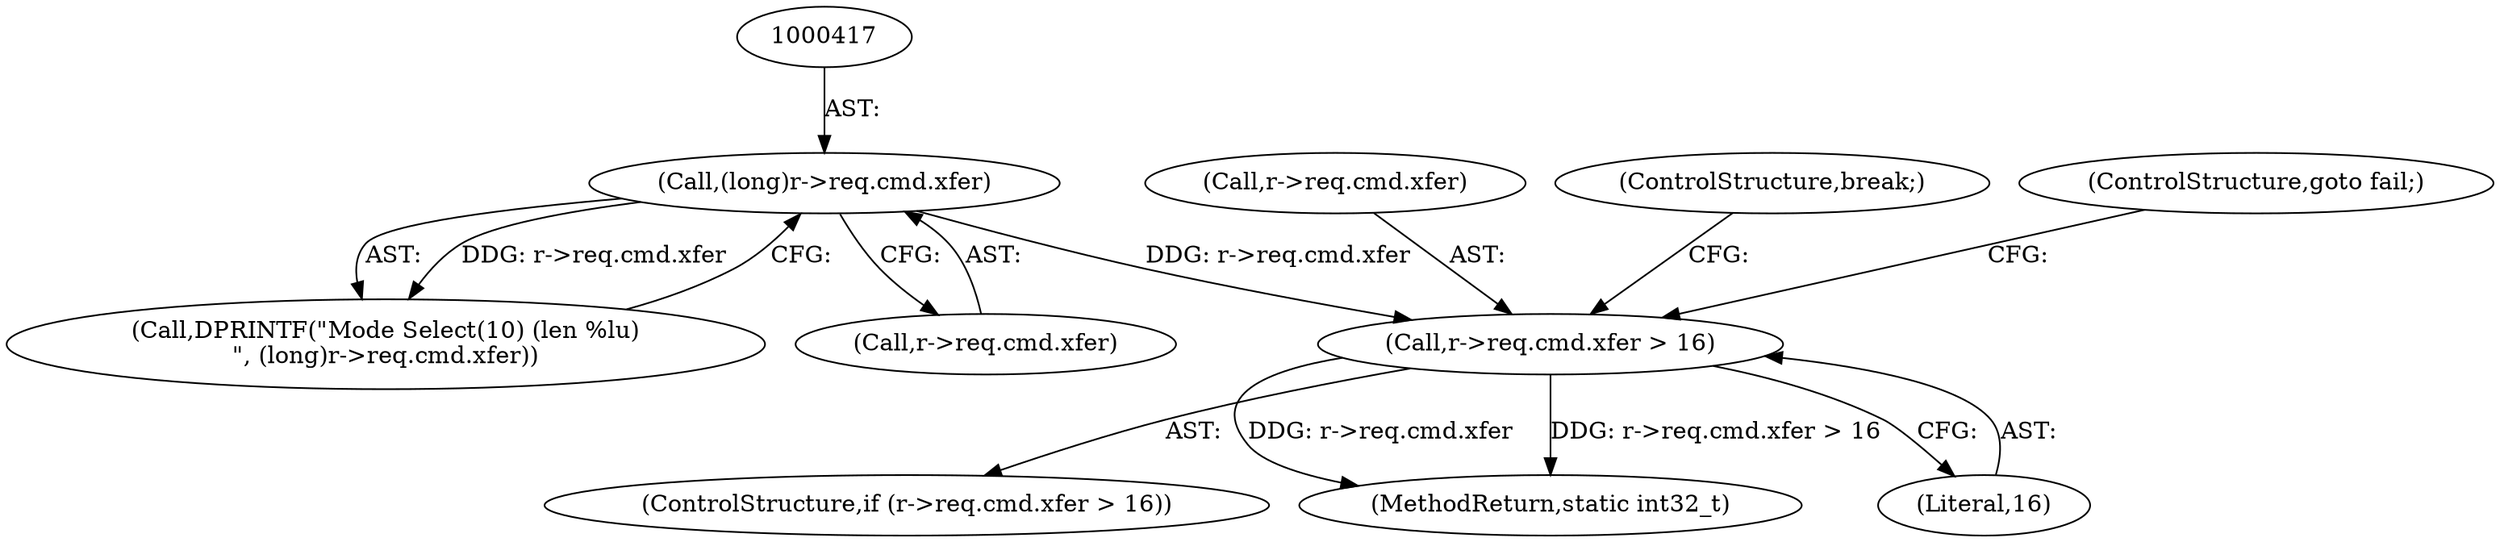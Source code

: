 digraph "0_qemu_7285477ab11831b1cf56e45878a89170dd06d9b9_4@pointer" {
"1000426" [label="(Call,r->req.cmd.xfer > 16)"];
"1000416" [label="(Call,(long)r->req.cmd.xfer)"];
"1000425" [label="(ControlStructure,if (r->req.cmd.xfer > 16))"];
"1000639" [label="(MethodReturn,static int32_t)"];
"1000434" [label="(Literal,16)"];
"1000427" [label="(Call,r->req.cmd.xfer)"];
"1000414" [label="(Call,DPRINTF(\"Mode Select(10) (len %lu)\n\", (long)r->req.cmd.xfer))"];
"1000418" [label="(Call,r->req.cmd.xfer)"];
"1000416" [label="(Call,(long)r->req.cmd.xfer)"];
"1000437" [label="(ControlStructure,break;)"];
"1000426" [label="(Call,r->req.cmd.xfer > 16)"];
"1000436" [label="(ControlStructure,goto fail;)"];
"1000426" -> "1000425"  [label="AST: "];
"1000426" -> "1000434"  [label="CFG: "];
"1000427" -> "1000426"  [label="AST: "];
"1000434" -> "1000426"  [label="AST: "];
"1000436" -> "1000426"  [label="CFG: "];
"1000437" -> "1000426"  [label="CFG: "];
"1000426" -> "1000639"  [label="DDG: r->req.cmd.xfer"];
"1000426" -> "1000639"  [label="DDG: r->req.cmd.xfer > 16"];
"1000416" -> "1000426"  [label="DDG: r->req.cmd.xfer"];
"1000416" -> "1000414"  [label="AST: "];
"1000416" -> "1000418"  [label="CFG: "];
"1000417" -> "1000416"  [label="AST: "];
"1000418" -> "1000416"  [label="AST: "];
"1000414" -> "1000416"  [label="CFG: "];
"1000416" -> "1000414"  [label="DDG: r->req.cmd.xfer"];
}
